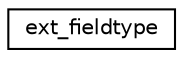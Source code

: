 digraph "Graphical Class Hierarchy"
{
 // INTERACTIVE_SVG=YES
 // LATEX_PDF_SIZE
  edge [fontname="Helvetica",fontsize="10",labelfontname="Helvetica",labelfontsize="10"];
  node [fontname="Helvetica",fontsize="10",shape=record];
  rankdir="LR";
  Node0 [label="ext_fieldtype",height=0.2,width=0.4,color="black", fillcolor="white", style="filled",URL="$structtime__interp__external__mod_1_1ext__fieldtype.html",tooltip=" "];
}
